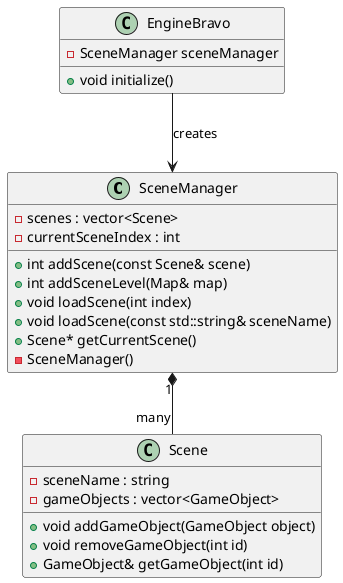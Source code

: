 @startuml



class SceneManager {
    +int addScene(const Scene& scene)
    +int addSceneLevel(Map& map)
    +void loadScene(int index)
    +void loadScene(const std::string& sceneName)
    +Scene* getCurrentScene()
    - SceneManager()
    - scenes : vector<Scene>
    - currentSceneIndex : int
}

class Scene {

    + void addGameObject(GameObject object)
    + void removeGameObject(int id)
    + GameObject& getGameObject(int id)
    - sceneName : string
    - gameObjects : vector<GameObject>
}

class EngineBravo {
    +void initialize()
    - SceneManager sceneManager
}

SceneManager "1" *-- "many" Scene
EngineBravo --> SceneManager : creates
@enduml